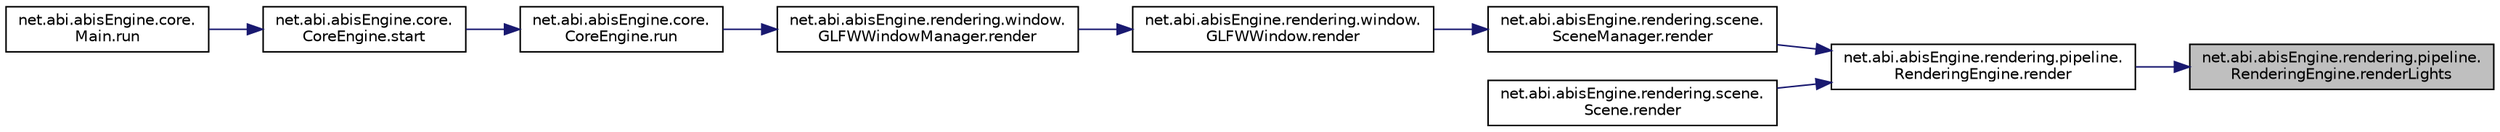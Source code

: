 digraph "net.abi.abisEngine.rendering.pipeline.RenderingEngine.renderLights"
{
 // LATEX_PDF_SIZE
  edge [fontname="Helvetica",fontsize="10",labelfontname="Helvetica",labelfontsize="10"];
  node [fontname="Helvetica",fontsize="10",shape=record];
  rankdir="RL";
  Node1 [label="net.abi.abisEngine.rendering.pipeline.\lRenderingEngine.renderLights",height=0.2,width=0.4,color="black", fillcolor="grey75", style="filled", fontcolor="black",tooltip=" "];
  Node1 -> Node2 [dir="back",color="midnightblue",fontsize="10",style="solid",fontname="Helvetica"];
  Node2 [label="net.abi.abisEngine.rendering.pipeline.\lRenderingEngine.render",height=0.2,width=0.4,color="black", fillcolor="white", style="filled",URL="$d1/dee/classnet_1_1abi_1_1abis_engine_1_1rendering_1_1pipeline_1_1_rendering_engine.html#a9cd246961fdd6b42d46fcbfffb6b3fd7",tooltip=" "];
  Node2 -> Node3 [dir="back",color="midnightblue",fontsize="10",style="solid",fontname="Helvetica"];
  Node3 [label="net.abi.abisEngine.rendering.scene.\lSceneManager.render",height=0.2,width=0.4,color="black", fillcolor="white", style="filled",URL="$da/df9/classnet_1_1abi_1_1abis_engine_1_1rendering_1_1scene_1_1_scene_manager.html#a7f088d979c22472d4f9b482db07274a3",tooltip=" "];
  Node3 -> Node4 [dir="back",color="midnightblue",fontsize="10",style="solid",fontname="Helvetica"];
  Node4 [label="net.abi.abisEngine.rendering.window.\lGLFWWindow.render",height=0.2,width=0.4,color="black", fillcolor="white", style="filled",URL="$d9/d77/classnet_1_1abi_1_1abis_engine_1_1rendering_1_1window_1_1_g_l_f_w_window.html#a09c6694e986b2f758fb32dbeaefba6a5",tooltip=" "];
  Node4 -> Node5 [dir="back",color="midnightblue",fontsize="10",style="solid",fontname="Helvetica"];
  Node5 [label="net.abi.abisEngine.rendering.window.\lGLFWWindowManager.render",height=0.2,width=0.4,color="black", fillcolor="white", style="filled",URL="$d0/d74/classnet_1_1abi_1_1abis_engine_1_1rendering_1_1window_1_1_g_l_f_w_window_manager.html#ae7c061151caf94f1831e0426e1fc1481",tooltip=" "];
  Node5 -> Node6 [dir="back",color="midnightblue",fontsize="10",style="solid",fontname="Helvetica"];
  Node6 [label="net.abi.abisEngine.core.\lCoreEngine.run",height=0.2,width=0.4,color="black", fillcolor="white", style="filled",URL="$d4/d11/classnet_1_1abi_1_1abis_engine_1_1core_1_1_core_engine.html#a1653f1c09c14a39a8b6df98a3694dd2f",tooltip=" "];
  Node6 -> Node7 [dir="back",color="midnightblue",fontsize="10",style="solid",fontname="Helvetica"];
  Node7 [label="net.abi.abisEngine.core.\lCoreEngine.start",height=0.2,width=0.4,color="black", fillcolor="white", style="filled",URL="$d4/d11/classnet_1_1abi_1_1abis_engine_1_1core_1_1_core_engine.html#adda137929fbb5350ba0c0c90aa1a39d0",tooltip=" "];
  Node7 -> Node8 [dir="back",color="midnightblue",fontsize="10",style="solid",fontname="Helvetica"];
  Node8 [label="net.abi.abisEngine.core.\lMain.run",height=0.2,width=0.4,color="black", fillcolor="white", style="filled",URL="$dc/d1a/classnet_1_1abi_1_1abis_engine_1_1core_1_1_main.html#afe6b3ae2e134370dc42f6288f79ce313",tooltip=" "];
  Node2 -> Node9 [dir="back",color="midnightblue",fontsize="10",style="solid",fontname="Helvetica"];
  Node9 [label="net.abi.abisEngine.rendering.scene.\lScene.render",height=0.2,width=0.4,color="black", fillcolor="white", style="filled",URL="$d4/d7f/classnet_1_1abi_1_1abis_engine_1_1rendering_1_1scene_1_1_scene.html#a8660d1a8c8b4ce5026406ab9f282ab6f",tooltip=" "];
}
